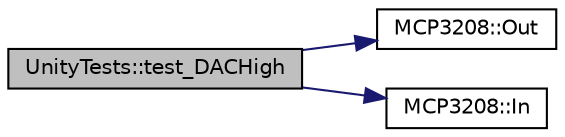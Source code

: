 digraph "UnityTests::test_DACHigh"
{
  edge [fontname="Helvetica",fontsize="10",labelfontname="Helvetica",labelfontsize="10"];
  node [fontname="Helvetica",fontsize="10",shape=record];
  rankdir="LR";
  Node1 [label="UnityTests::test_DACHigh",height=0.2,width=0.4,color="black", fillcolor="grey75", style="filled" fontcolor="black"];
  Node1 -> Node2 [color="midnightblue",fontsize="10",style="solid",fontname="Helvetica"];
  Node2 [label="MCP3208::Out",height=0.2,width=0.4,color="black", fillcolor="white", style="filled",URL="$classMCP3208.html#ad517b760e358fd67f860fe9352fb1f55",tooltip="Output analog values (if enabled during Start)"];
  Node1 -> Node3 [color="midnightblue",fontsize="10",style="solid",fontname="Helvetica"];
  Node3 [label="MCP3208::In",height=0.2,width=0.4,color="black", fillcolor="white", style="filled",URL="$classMCP3208.html#a37a6e561d33f834f6d14c7c99b1b72b8",tooltip="Read a channel input."];
}

